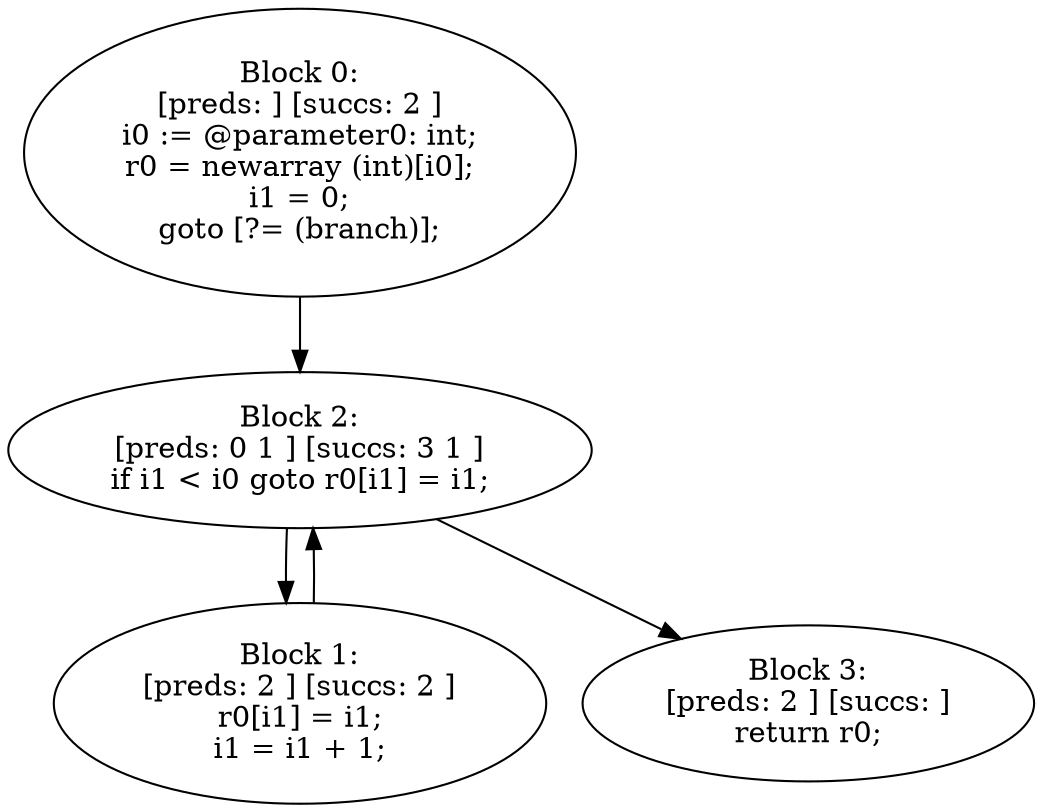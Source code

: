 digraph "unitGraph" {
    "Block 0:
[preds: ] [succs: 2 ]
i0 := @parameter0: int;
r0 = newarray (int)[i0];
i1 = 0;
goto [?= (branch)];
"
    "Block 1:
[preds: 2 ] [succs: 2 ]
r0[i1] = i1;
i1 = i1 + 1;
"
    "Block 2:
[preds: 0 1 ] [succs: 3 1 ]
if i1 < i0 goto r0[i1] = i1;
"
    "Block 3:
[preds: 2 ] [succs: ]
return r0;
"
    "Block 0:
[preds: ] [succs: 2 ]
i0 := @parameter0: int;
r0 = newarray (int)[i0];
i1 = 0;
goto [?= (branch)];
"->"Block 2:
[preds: 0 1 ] [succs: 3 1 ]
if i1 < i0 goto r0[i1] = i1;
";
    "Block 1:
[preds: 2 ] [succs: 2 ]
r0[i1] = i1;
i1 = i1 + 1;
"->"Block 2:
[preds: 0 1 ] [succs: 3 1 ]
if i1 < i0 goto r0[i1] = i1;
";
    "Block 2:
[preds: 0 1 ] [succs: 3 1 ]
if i1 < i0 goto r0[i1] = i1;
"->"Block 3:
[preds: 2 ] [succs: ]
return r0;
";
    "Block 2:
[preds: 0 1 ] [succs: 3 1 ]
if i1 < i0 goto r0[i1] = i1;
"->"Block 1:
[preds: 2 ] [succs: 2 ]
r0[i1] = i1;
i1 = i1 + 1;
";
}
